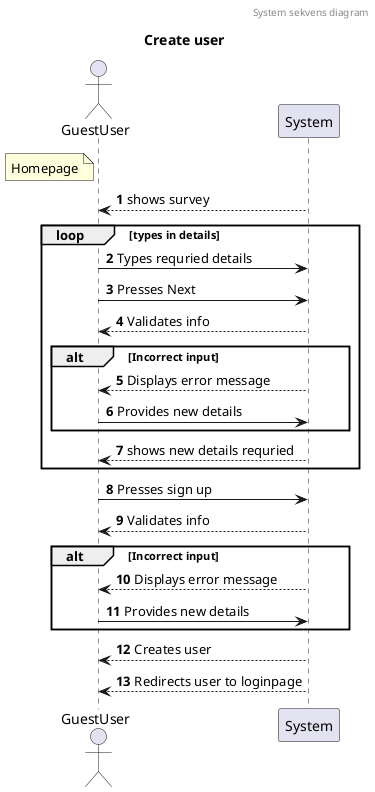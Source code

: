 @startuml
'https://plantuml.com/sequence-diagram

autonumber

header System sekvens diagram
actor GuestUser
note left of GuestUser
  Homepage
end note
title Create user
        GuestUser <-- System: shows survey


loop types in details
 GuestUser -> System: Types requried details
          GuestUser -> System: Presses Next
          GuestUser <-- System: Validates info
          alt Incorrect input
          GuestUser <-- System: Displays error message
          GuestUser -> System: Provides new details
          end
         GuestUser <-- System: shows new details requried

end

 GuestUser -> System: Presses sign up
 GuestUser <-- System: Validates info
     alt Incorrect input
           GuestUser <-- System: Displays error message
           GuestUser -> System: Provides new details
           end
  GuestUser <-- System: Creates user
  GuestUser <-- System: Redirects user to loginpage

@enduml
